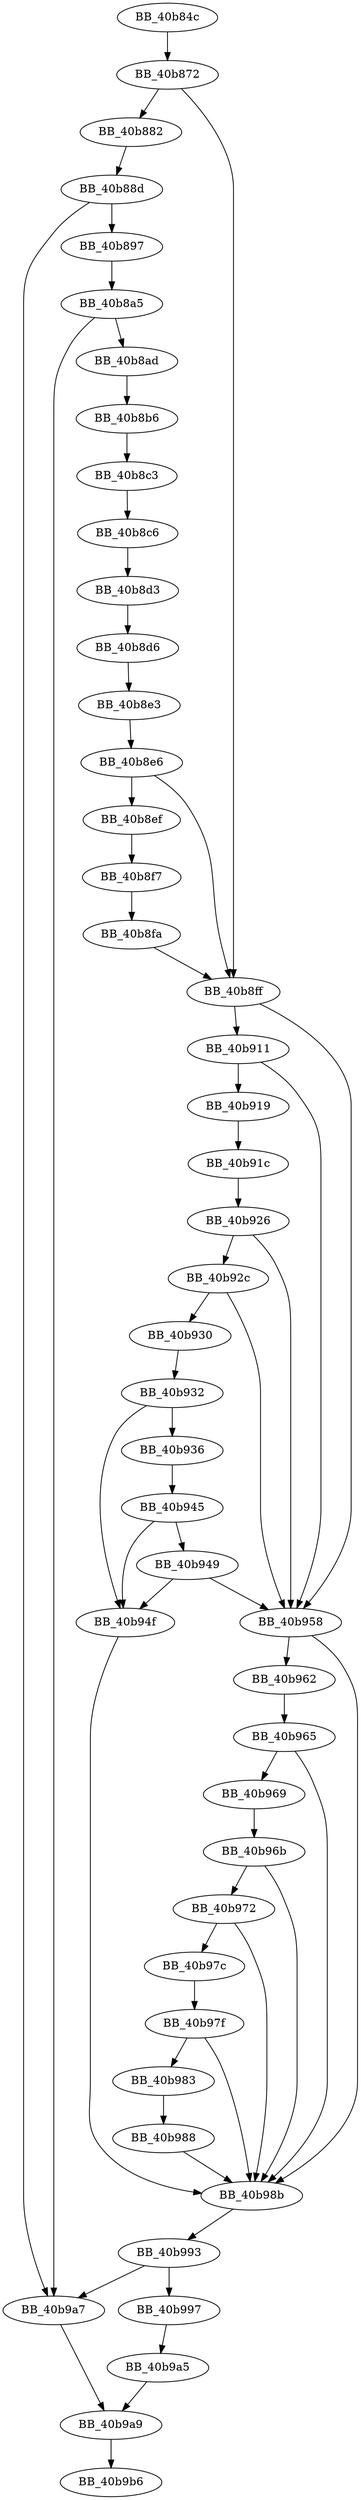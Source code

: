 DiGraph sub_40B84C{
BB_40b84c->BB_40b872
BB_40b872->BB_40b882
BB_40b872->BB_40b8ff
BB_40b882->BB_40b88d
BB_40b88d->BB_40b897
BB_40b88d->BB_40b9a7
BB_40b897->BB_40b8a5
BB_40b8a5->BB_40b8ad
BB_40b8a5->BB_40b9a7
BB_40b8ad->BB_40b8b6
BB_40b8b6->BB_40b8c3
BB_40b8c3->BB_40b8c6
BB_40b8c6->BB_40b8d3
BB_40b8d3->BB_40b8d6
BB_40b8d6->BB_40b8e3
BB_40b8e3->BB_40b8e6
BB_40b8e6->BB_40b8ef
BB_40b8e6->BB_40b8ff
BB_40b8ef->BB_40b8f7
BB_40b8f7->BB_40b8fa
BB_40b8fa->BB_40b8ff
BB_40b8ff->BB_40b911
BB_40b8ff->BB_40b958
BB_40b911->BB_40b919
BB_40b911->BB_40b958
BB_40b919->BB_40b91c
BB_40b91c->BB_40b926
BB_40b926->BB_40b92c
BB_40b926->BB_40b958
BB_40b92c->BB_40b930
BB_40b92c->BB_40b958
BB_40b930->BB_40b932
BB_40b932->BB_40b936
BB_40b932->BB_40b94f
BB_40b936->BB_40b945
BB_40b945->BB_40b949
BB_40b945->BB_40b94f
BB_40b949->BB_40b94f
BB_40b949->BB_40b958
BB_40b94f->BB_40b98b
BB_40b958->BB_40b962
BB_40b958->BB_40b98b
BB_40b962->BB_40b965
BB_40b965->BB_40b969
BB_40b965->BB_40b98b
BB_40b969->BB_40b96b
BB_40b96b->BB_40b972
BB_40b96b->BB_40b98b
BB_40b972->BB_40b97c
BB_40b972->BB_40b98b
BB_40b97c->BB_40b97f
BB_40b97f->BB_40b983
BB_40b97f->BB_40b98b
BB_40b983->BB_40b988
BB_40b988->BB_40b98b
BB_40b98b->BB_40b993
BB_40b993->BB_40b997
BB_40b993->BB_40b9a7
BB_40b997->BB_40b9a5
BB_40b9a5->BB_40b9a9
BB_40b9a7->BB_40b9a9
BB_40b9a9->BB_40b9b6
}
